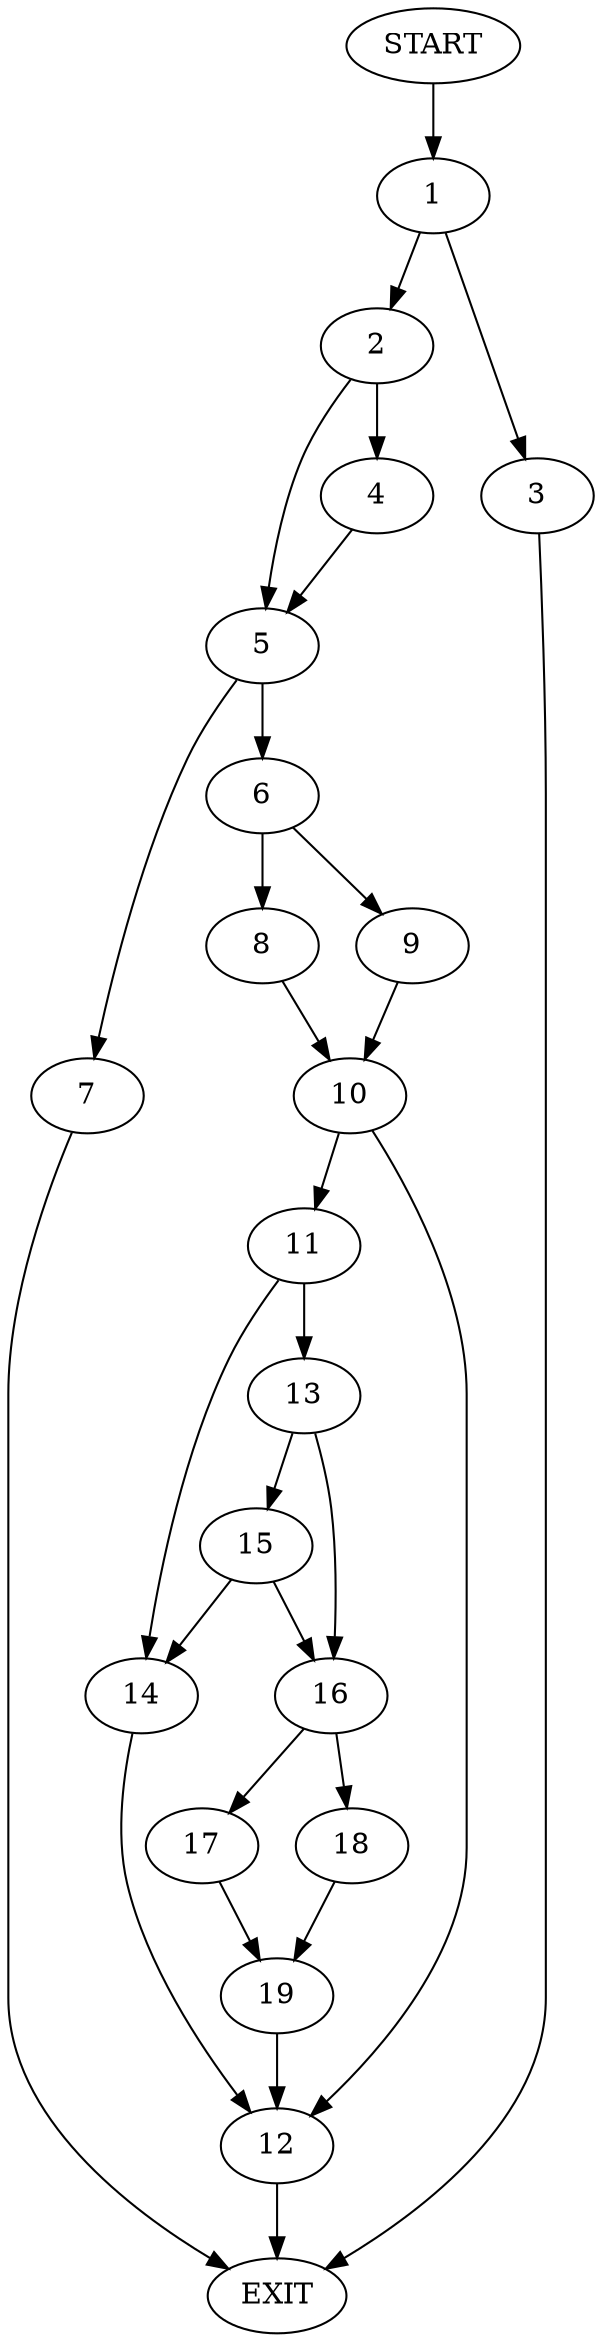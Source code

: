 digraph {
0 [label="START"]
20 [label="EXIT"]
0 -> 1
1 -> 2
1 -> 3
2 -> 4
2 -> 5
3 -> 20
5 -> 6
5 -> 7
4 -> 5
6 -> 8
6 -> 9
7 -> 20
8 -> 10
9 -> 10
10 -> 11
10 -> 12
11 -> 13
11 -> 14
12 -> 20
13 -> 15
13 -> 16
14 -> 12
16 -> 17
16 -> 18
15 -> 16
15 -> 14
17 -> 19
18 -> 19
19 -> 12
}

